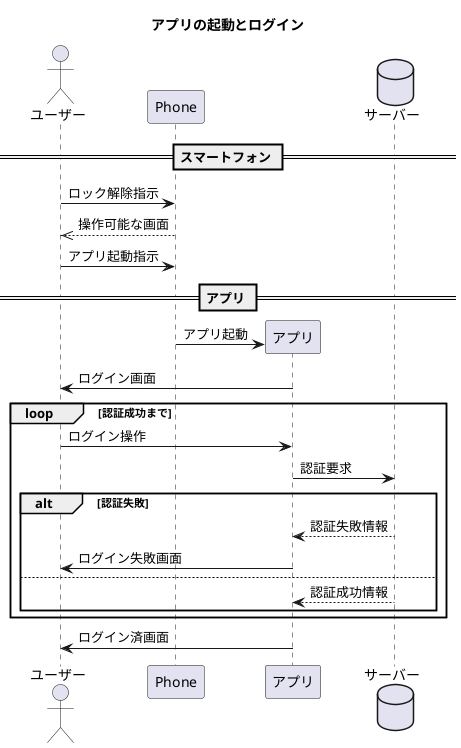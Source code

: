 @startuml

title アプリの起動とログイン

actor ユーザー as user

participant Phone as phone

participant アプリ as app

database サーバー as server

== スマートフォン ==

user -> phone : ロック解除指示
user <<-- phone : 操作可能な画面
user -> phone : アプリ起動指示

== アプリ ==

create app
phone -> app : アプリ起動
app -> user : ログイン画面
loop 認証成功まで
    user -> app : ログイン操作
    app -> server : 認証要求
    alt 認証失敗
        app <-- server : 認証失敗情報
        app -> user : ログイン失敗画面
    else
        app <-- server : 認証成功情報
    end
end
app -> user : ログイン済画面

@enduml